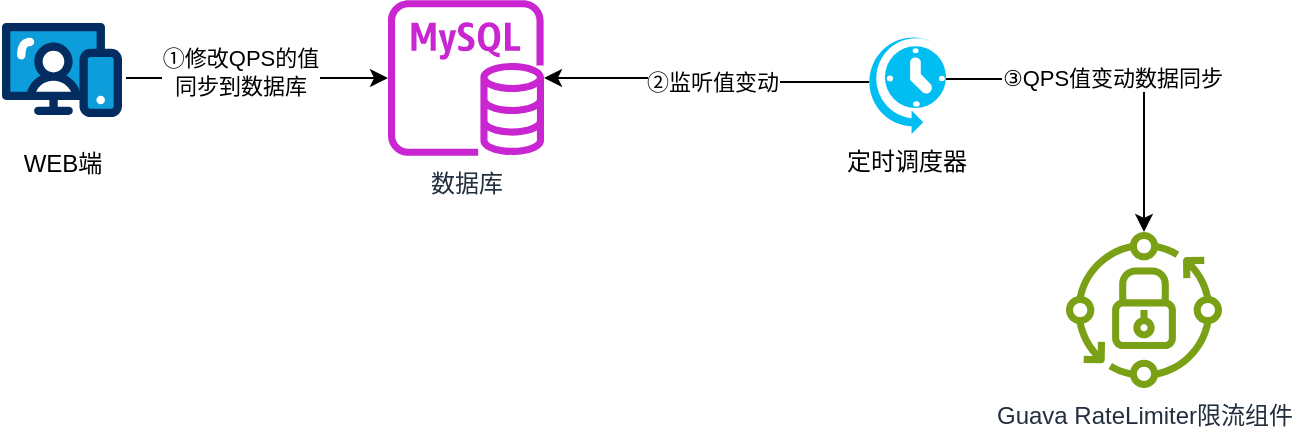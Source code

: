 <mxfile version="22.1.7" type="github">
  <diagram name="第 1 页" id="coex86hfs04hS-hthQD4">
    <mxGraphModel dx="2074" dy="740" grid="0" gridSize="10" guides="1" tooltips="1" connect="1" arrows="1" fold="1" page="0" pageScale="1" pageWidth="827" pageHeight="1169" math="0" shadow="0">
      <root>
        <mxCell id="0" />
        <mxCell id="1" parent="0" />
        <mxCell id="mea_Ot-lVGmqLN7DfCHN-2" value="数据库" style="sketch=0;outlineConnect=0;fontColor=#232F3E;gradientColor=none;fillColor=#C925D1;strokeColor=none;dashed=0;verticalLabelPosition=bottom;verticalAlign=top;align=center;html=1;fontSize=12;fontStyle=0;aspect=fixed;pointerEvents=1;shape=mxgraph.aws4.rds_mysql_instance;" vertex="1" parent="1">
          <mxGeometry x="204" y="485" width="78" height="78" as="geometry" />
        </mxCell>
        <mxCell id="mea_Ot-lVGmqLN7DfCHN-3" value="WEB端" style="verticalLabelPosition=bottom;aspect=fixed;html=1;shape=mxgraph.salesforce.web;" vertex="1" parent="1">
          <mxGeometry x="11" y="496.3" width="60" height="47.4" as="geometry" />
        </mxCell>
        <mxCell id="mea_Ot-lVGmqLN7DfCHN-4" value="" style="endArrow=classic;html=1;rounded=0;" edge="1" parent="1" target="mea_Ot-lVGmqLN7DfCHN-2">
          <mxGeometry width="50" height="50" relative="1" as="geometry">
            <mxPoint x="73" y="524" as="sourcePoint" />
            <mxPoint x="123" y="474" as="targetPoint" />
          </mxGeometry>
        </mxCell>
        <mxCell id="mea_Ot-lVGmqLN7DfCHN-5" value="①修改QPS的值&lt;br&gt;同步到数据库" style="edgeLabel;html=1;align=center;verticalAlign=middle;resizable=0;points=[];" vertex="1" connectable="0" parent="mea_Ot-lVGmqLN7DfCHN-4">
          <mxGeometry x="-0.132" y="3" relative="1" as="geometry">
            <mxPoint as="offset" />
          </mxGeometry>
        </mxCell>
        <mxCell id="mea_Ot-lVGmqLN7DfCHN-8" style="edgeStyle=orthogonalEdgeStyle;rounded=0;orthogonalLoop=1;jettySize=auto;html=1;exitX=0.04;exitY=0.48;exitDx=0;exitDy=0;exitPerimeter=0;" edge="1" parent="1" source="mea_Ot-lVGmqLN7DfCHN-7" target="mea_Ot-lVGmqLN7DfCHN-2">
          <mxGeometry relative="1" as="geometry" />
        </mxCell>
        <mxCell id="mea_Ot-lVGmqLN7DfCHN-9" value="②监听值变动" style="edgeLabel;html=1;align=center;verticalAlign=middle;resizable=0;points=[];" vertex="1" connectable="0" parent="mea_Ot-lVGmqLN7DfCHN-8">
          <mxGeometry x="-0.004" y="-3" relative="1" as="geometry">
            <mxPoint as="offset" />
          </mxGeometry>
        </mxCell>
        <mxCell id="mea_Ot-lVGmqLN7DfCHN-11" style="edgeStyle=orthogonalEdgeStyle;rounded=0;orthogonalLoop=1;jettySize=auto;html=1;exitX=1;exitY=0.45;exitDx=0;exitDy=0;exitPerimeter=0;" edge="1" parent="1" source="mea_Ot-lVGmqLN7DfCHN-7" target="mea_Ot-lVGmqLN7DfCHN-10">
          <mxGeometry relative="1" as="geometry" />
        </mxCell>
        <mxCell id="mea_Ot-lVGmqLN7DfCHN-12" value="③QPS值变动数据同步" style="edgeLabel;html=1;align=center;verticalAlign=middle;resizable=0;points=[];" vertex="1" connectable="0" parent="mea_Ot-lVGmqLN7DfCHN-11">
          <mxGeometry x="-0.06" y="1" relative="1" as="geometry">
            <mxPoint as="offset" />
          </mxGeometry>
        </mxCell>
        <mxCell id="mea_Ot-lVGmqLN7DfCHN-7" value="定时调度器" style="verticalLabelPosition=bottom;html=1;verticalAlign=top;align=center;strokeColor=none;fillColor=#00BEF2;shape=mxgraph.azure.scheduler;pointerEvents=1;" vertex="1" parent="1">
          <mxGeometry x="443" y="502" width="40" height="50" as="geometry" />
        </mxCell>
        <mxCell id="mea_Ot-lVGmqLN7DfCHN-10" value="Guava RateLimiter限流组件" style="sketch=0;outlineConnect=0;fontColor=#232F3E;gradientColor=none;fillColor=#7AA116;strokeColor=none;dashed=0;verticalLabelPosition=bottom;verticalAlign=top;align=center;html=1;fontSize=12;fontStyle=0;aspect=fixed;pointerEvents=1;shape=mxgraph.aws4.iot_greengrass_component_private;" vertex="1" parent="1">
          <mxGeometry x="543" y="601" width="78" height="78" as="geometry" />
        </mxCell>
      </root>
    </mxGraphModel>
  </diagram>
</mxfile>
